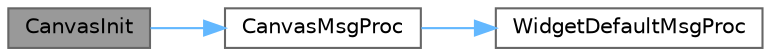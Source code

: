 digraph "CanvasInit"
{
 // LATEX_PDF_SIZE
  bgcolor="transparent";
  edge [fontname=Helvetica,fontsize=10,labelfontname=Helvetica,labelfontsize=10];
  node [fontname=Helvetica,fontsize=10,shape=box,height=0.2,width=0.4];
  rankdir="LR";
  Node1 [id="Node000001",label="CanvasInit",height=0.2,width=0.4,color="gray40", fillcolor="grey60", style="filled", fontcolor="black",tooltip=" "];
  Node1 -> Node2 [id="edge1_Node000001_Node000002",color="steelblue1",style="solid",tooltip=" "];
  Node2 [id="Node000002",label="CanvasMsgProc",height=0.2,width=0.4,color="grey40", fillcolor="white", style="filled",URL="$group__canvas__api.html#gaf729f2dd16f18ccdf4b6f4d4a8bd890b",tooltip=" "];
  Node2 -> Node3 [id="edge2_Node000002_Node000003",color="steelblue1",style="solid",tooltip=" "];
  Node3 [id="Node000003",label="WidgetDefaultMsgProc",height=0.2,width=0.4,color="grey40", fillcolor="white", style="filled",URL="$group__widget__api.html#ga44ff50cee487b1eb5438d577248e6609",tooltip=" "];
}
